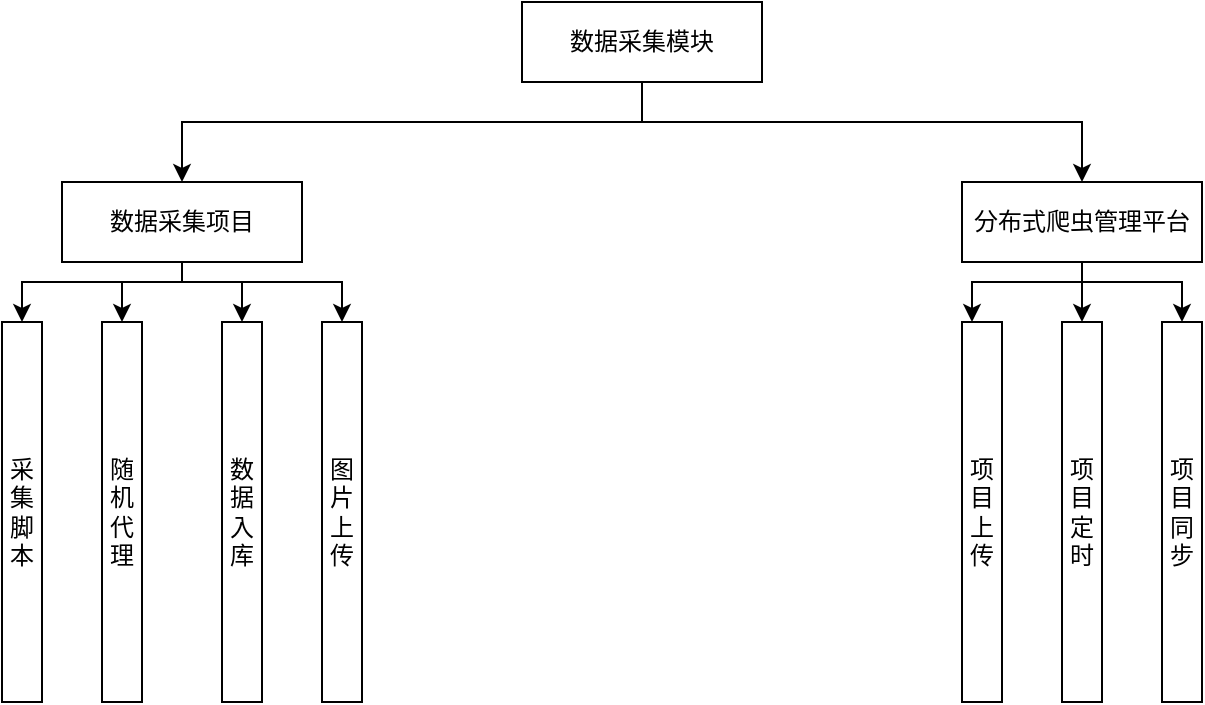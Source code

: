 <mxfile version="17.4.6" type="github">
  <diagram id="prtHgNgQTEPvFCAcTncT" name="Page-1">
    <mxGraphModel dx="758" dy="820" grid="1" gridSize="10" guides="1" tooltips="1" connect="1" arrows="1" fold="1" page="1" pageScale="1" pageWidth="827" pageHeight="1169" math="0" shadow="0">
      <root>
        <mxCell id="0" />
        <mxCell id="1" parent="0" />
        <mxCell id="MORdbSGoh7WvCn24L1Ke-27" style="edgeStyle=orthogonalEdgeStyle;rounded=0;orthogonalLoop=1;jettySize=auto;html=1;" edge="1" parent="1" source="MORdbSGoh7WvCn24L1Ke-1" target="MORdbSGoh7WvCn24L1Ke-2">
          <mxGeometry relative="1" as="geometry">
            <Array as="points">
              <mxPoint x="380" y="220" />
              <mxPoint x="150" y="220" />
            </Array>
          </mxGeometry>
        </mxCell>
        <mxCell id="MORdbSGoh7WvCn24L1Ke-28" style="edgeStyle=orthogonalEdgeStyle;rounded=0;orthogonalLoop=1;jettySize=auto;html=1;entryX=0.5;entryY=0;entryDx=0;entryDy=0;" edge="1" parent="1" source="MORdbSGoh7WvCn24L1Ke-1" target="MORdbSGoh7WvCn24L1Ke-4">
          <mxGeometry relative="1" as="geometry">
            <Array as="points">
              <mxPoint x="380" y="220" />
              <mxPoint x="600" y="220" />
            </Array>
          </mxGeometry>
        </mxCell>
        <mxCell id="MORdbSGoh7WvCn24L1Ke-1" value="数据采集模块" style="rounded=0;whiteSpace=wrap;html=1;" vertex="1" parent="1">
          <mxGeometry x="320" y="160" width="120" height="40" as="geometry" />
        </mxCell>
        <mxCell id="MORdbSGoh7WvCn24L1Ke-18" style="edgeStyle=orthogonalEdgeStyle;rounded=0;orthogonalLoop=1;jettySize=auto;html=1;entryX=0.5;entryY=0;entryDx=0;entryDy=0;" edge="1" parent="1" source="MORdbSGoh7WvCn24L1Ke-2" target="MORdbSGoh7WvCn24L1Ke-7">
          <mxGeometry relative="1" as="geometry">
            <Array as="points">
              <mxPoint x="150" y="300" />
              <mxPoint x="70" y="300" />
            </Array>
          </mxGeometry>
        </mxCell>
        <mxCell id="MORdbSGoh7WvCn24L1Ke-19" style="edgeStyle=orthogonalEdgeStyle;rounded=0;orthogonalLoop=1;jettySize=auto;html=1;entryX=0.5;entryY=0;entryDx=0;entryDy=0;" edge="1" parent="1" source="MORdbSGoh7WvCn24L1Ke-2" target="MORdbSGoh7WvCn24L1Ke-9">
          <mxGeometry relative="1" as="geometry">
            <Array as="points">
              <mxPoint x="150" y="300" />
              <mxPoint x="230" y="300" />
            </Array>
          </mxGeometry>
        </mxCell>
        <mxCell id="MORdbSGoh7WvCn24L1Ke-20" style="edgeStyle=orthogonalEdgeStyle;rounded=0;orthogonalLoop=1;jettySize=auto;html=1;entryX=0.5;entryY=0;entryDx=0;entryDy=0;" edge="1" parent="1" source="MORdbSGoh7WvCn24L1Ke-2" target="MORdbSGoh7WvCn24L1Ke-8">
          <mxGeometry relative="1" as="geometry">
            <Array as="points">
              <mxPoint x="150" y="300" />
              <mxPoint x="120" y="300" />
            </Array>
          </mxGeometry>
        </mxCell>
        <mxCell id="MORdbSGoh7WvCn24L1Ke-21" style="edgeStyle=orthogonalEdgeStyle;rounded=0;orthogonalLoop=1;jettySize=auto;html=1;entryX=0.5;entryY=0;entryDx=0;entryDy=0;" edge="1" parent="1" source="MORdbSGoh7WvCn24L1Ke-2" target="MORdbSGoh7WvCn24L1Ke-10">
          <mxGeometry relative="1" as="geometry">
            <Array as="points">
              <mxPoint x="150" y="300" />
              <mxPoint x="180" y="300" />
            </Array>
          </mxGeometry>
        </mxCell>
        <mxCell id="MORdbSGoh7WvCn24L1Ke-2" value="数据采集项目" style="rounded=0;whiteSpace=wrap;html=1;" vertex="1" parent="1">
          <mxGeometry x="90" y="250" width="120" height="40" as="geometry" />
        </mxCell>
        <mxCell id="MORdbSGoh7WvCn24L1Ke-22" style="edgeStyle=orthogonalEdgeStyle;rounded=0;orthogonalLoop=1;jettySize=auto;html=1;entryX=0.25;entryY=0;entryDx=0;entryDy=0;" edge="1" parent="1" source="MORdbSGoh7WvCn24L1Ke-4" target="MORdbSGoh7WvCn24L1Ke-11">
          <mxGeometry relative="1" as="geometry">
            <Array as="points">
              <mxPoint x="600" y="300" />
              <mxPoint x="545" y="300" />
            </Array>
          </mxGeometry>
        </mxCell>
        <mxCell id="MORdbSGoh7WvCn24L1Ke-23" style="edgeStyle=orthogonalEdgeStyle;rounded=0;orthogonalLoop=1;jettySize=auto;html=1;entryX=0.5;entryY=0;entryDx=0;entryDy=0;" edge="1" parent="1" source="MORdbSGoh7WvCn24L1Ke-4" target="MORdbSGoh7WvCn24L1Ke-12">
          <mxGeometry relative="1" as="geometry" />
        </mxCell>
        <mxCell id="MORdbSGoh7WvCn24L1Ke-26" style="edgeStyle=orthogonalEdgeStyle;rounded=0;orthogonalLoop=1;jettySize=auto;html=1;entryX=0.5;entryY=0;entryDx=0;entryDy=0;" edge="1" parent="1" source="MORdbSGoh7WvCn24L1Ke-4" target="MORdbSGoh7WvCn24L1Ke-13">
          <mxGeometry relative="1" as="geometry">
            <Array as="points">
              <mxPoint x="600" y="300" />
              <mxPoint x="650" y="300" />
            </Array>
          </mxGeometry>
        </mxCell>
        <mxCell id="MORdbSGoh7WvCn24L1Ke-4" value="分布式爬虫管理平台" style="rounded=0;whiteSpace=wrap;html=1;" vertex="1" parent="1">
          <mxGeometry x="540" y="250" width="120" height="40" as="geometry" />
        </mxCell>
        <mxCell id="MORdbSGoh7WvCn24L1Ke-7" value="采集脚本" style="rounded=0;whiteSpace=wrap;html=1;" vertex="1" parent="1">
          <mxGeometry x="60" y="320" width="20" height="190" as="geometry" />
        </mxCell>
        <mxCell id="MORdbSGoh7WvCn24L1Ke-8" value="随机代理" style="rounded=0;whiteSpace=wrap;html=1;" vertex="1" parent="1">
          <mxGeometry x="110" y="320" width="20" height="190" as="geometry" />
        </mxCell>
        <mxCell id="MORdbSGoh7WvCn24L1Ke-9" value="图片上传" style="rounded=0;whiteSpace=wrap;html=1;" vertex="1" parent="1">
          <mxGeometry x="220" y="320" width="20" height="190" as="geometry" />
        </mxCell>
        <mxCell id="MORdbSGoh7WvCn24L1Ke-10" value="数据入库" style="rounded=0;whiteSpace=wrap;html=1;" vertex="1" parent="1">
          <mxGeometry x="170" y="320" width="20" height="190" as="geometry" />
        </mxCell>
        <mxCell id="MORdbSGoh7WvCn24L1Ke-11" value="项目上传" style="rounded=0;whiteSpace=wrap;html=1;" vertex="1" parent="1">
          <mxGeometry x="540" y="320" width="20" height="190" as="geometry" />
        </mxCell>
        <mxCell id="MORdbSGoh7WvCn24L1Ke-12" value="项目定时" style="rounded=0;whiteSpace=wrap;html=1;" vertex="1" parent="1">
          <mxGeometry x="590" y="320" width="20" height="190" as="geometry" />
        </mxCell>
        <mxCell id="MORdbSGoh7WvCn24L1Ke-13" value="项目同步" style="rounded=0;whiteSpace=wrap;html=1;" vertex="1" parent="1">
          <mxGeometry x="640" y="320" width="20" height="190" as="geometry" />
        </mxCell>
      </root>
    </mxGraphModel>
  </diagram>
</mxfile>
